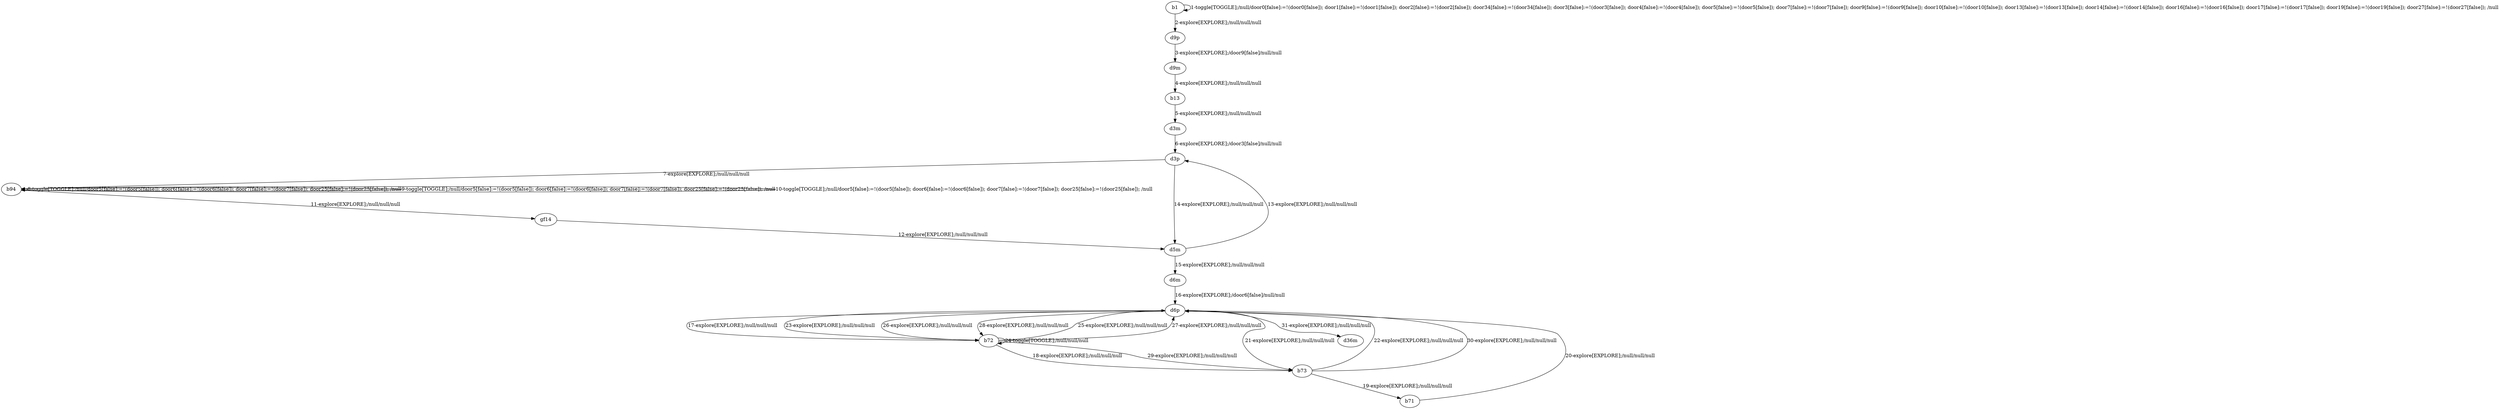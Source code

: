 # Total number of goals covered by this test: 3
# b71 --> d6p
# b72 --> b73
# b73 --> d6p

digraph g {
"b1" -> "b1" [label = "1-toggle[TOGGLE];/null/door0[false]:=!(door0[false]); door1[false]:=!(door1[false]); door2[false]:=!(door2[false]); door34[false]:=!(door34[false]); door3[false]:=!(door3[false]); door4[false]:=!(door4[false]); door5[false]:=!(door5[false]); door7[false]:=!(door7[false]); door9[false]:=!(door9[false]); door10[false]:=!(door10[false]); door13[false]:=!(door13[false]); door14[false]:=!(door14[false]); door16[false]:=!(door16[false]); door17[false]:=!(door17[false]); door19[false]:=!(door19[false]); door27[false]:=!(door27[false]); /null"];
"b1" -> "d9p" [label = "2-explore[EXPLORE];/null/null/null"];
"d9p" -> "d9m" [label = "3-explore[EXPLORE];/door9[false]/null/null"];
"d9m" -> "b13" [label = "4-explore[EXPLORE];/null/null/null"];
"b13" -> "d3m" [label = "5-explore[EXPLORE];/null/null/null"];
"d3m" -> "d3p" [label = "6-explore[EXPLORE];/door3[false]/null/null"];
"d3p" -> "b94" [label = "7-explore[EXPLORE];/null/null/null"];
"b94" -> "b94" [label = "8-toggle[TOGGLE];/null/door5[false]:=!(door5[false]); door6[false]:=!(door6[false]); door7[false]:=!(door7[false]); door25[false]:=!(door25[false]); /null"];
"b94" -> "b94" [label = "9-toggle[TOGGLE];/null/door5[false]:=!(door5[false]); door6[false]:=!(door6[false]); door7[false]:=!(door7[false]); door25[false]:=!(door25[false]); /null"];
"b94" -> "b94" [label = "10-toggle[TOGGLE];/null/door5[false]:=!(door5[false]); door6[false]:=!(door6[false]); door7[false]:=!(door7[false]); door25[false]:=!(door25[false]); /null"];
"b94" -> "gf14" [label = "11-explore[EXPLORE];/null/null/null"];
"gf14" -> "d5m" [label = "12-explore[EXPLORE];/null/null/null"];
"d5m" -> "d3p" [label = "13-explore[EXPLORE];/null/null/null"];
"d3p" -> "d5m" [label = "14-explore[EXPLORE];/null/null/null"];
"d5m" -> "d6m" [label = "15-explore[EXPLORE];/null/null/null"];
"d6m" -> "d6p" [label = "16-explore[EXPLORE];/door6[false]/null/null"];
"d6p" -> "b72" [label = "17-explore[EXPLORE];/null/null/null"];
"b72" -> "b73" [label = "18-explore[EXPLORE];/null/null/null"];
"b73" -> "b71" [label = "19-explore[EXPLORE];/null/null/null"];
"b71" -> "d6p" [label = "20-explore[EXPLORE];/null/null/null"];
"d6p" -> "b73" [label = "21-explore[EXPLORE];/null/null/null"];
"b73" -> "d6p" [label = "22-explore[EXPLORE];/null/null/null"];
"d6p" -> "b72" [label = "23-explore[EXPLORE];/null/null/null"];
"b72" -> "b72" [label = "24-toggle[TOGGLE];/null/null/null"];
"b72" -> "d6p" [label = "25-explore[EXPLORE];/null/null/null"];
"d6p" -> "b72" [label = "26-explore[EXPLORE];/null/null/null"];
"b72" -> "d6p" [label = "27-explore[EXPLORE];/null/null/null"];
"d6p" -> "b72" [label = "28-explore[EXPLORE];/null/null/null"];
"b72" -> "b73" [label = "29-explore[EXPLORE];/null/null/null"];
"b73" -> "d6p" [label = "30-explore[EXPLORE];/null/null/null"];
"d6p" -> "d36m" [label = "31-explore[EXPLORE];/null/null/null"];
}